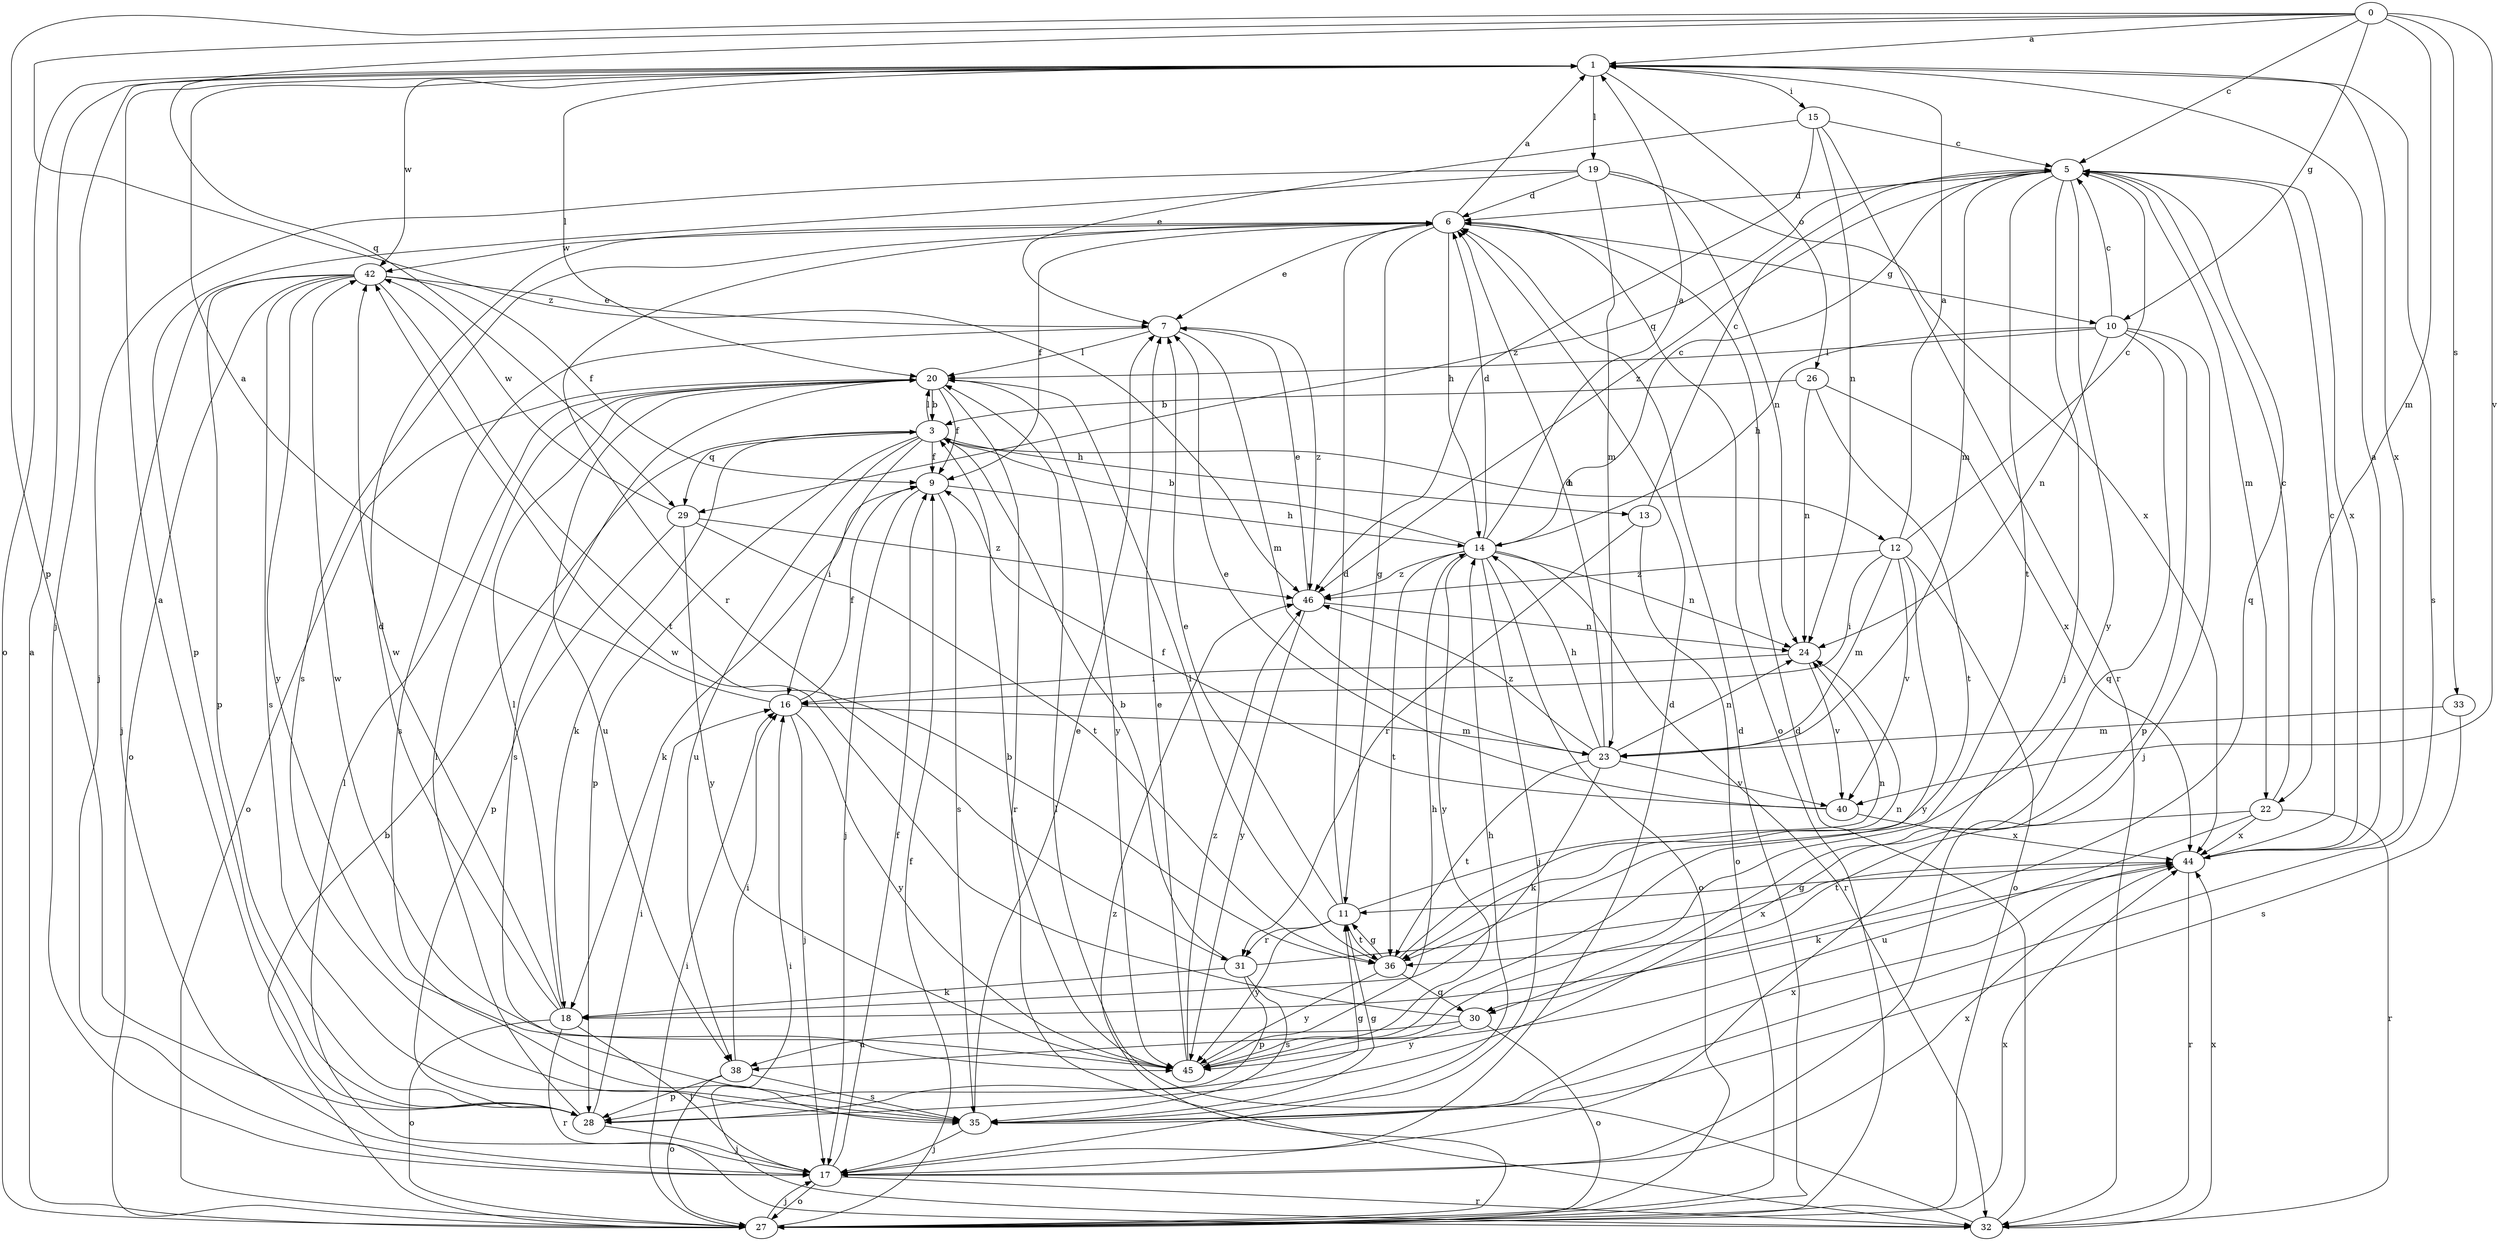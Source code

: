 strict digraph  {
0;
1;
3;
5;
6;
7;
9;
10;
11;
12;
13;
14;
15;
16;
17;
18;
19;
20;
22;
23;
24;
26;
27;
28;
29;
30;
31;
32;
33;
35;
36;
38;
40;
42;
44;
45;
46;
0 -> 1  [label=a];
0 -> 5  [label=c];
0 -> 10  [label=g];
0 -> 22  [label=m];
0 -> 28  [label=p];
0 -> 29  [label=q];
0 -> 33  [label=s];
0 -> 40  [label=v];
0 -> 46  [label=z];
1 -> 15  [label=i];
1 -> 17  [label=j];
1 -> 19  [label=l];
1 -> 20  [label=l];
1 -> 26  [label=o];
1 -> 27  [label=o];
1 -> 35  [label=s];
1 -> 42  [label=w];
1 -> 44  [label=x];
3 -> 9  [label=f];
3 -> 12  [label=h];
3 -> 13  [label=h];
3 -> 16  [label=i];
3 -> 18  [label=k];
3 -> 20  [label=l];
3 -> 28  [label=p];
3 -> 29  [label=q];
3 -> 38  [label=u];
5 -> 6  [label=d];
5 -> 17  [label=j];
5 -> 22  [label=m];
5 -> 23  [label=m];
5 -> 29  [label=q];
5 -> 30  [label=q];
5 -> 36  [label=t];
5 -> 44  [label=x];
5 -> 45  [label=y];
5 -> 46  [label=z];
6 -> 1  [label=a];
6 -> 7  [label=e];
6 -> 9  [label=f];
6 -> 10  [label=g];
6 -> 11  [label=g];
6 -> 14  [label=h];
6 -> 27  [label=o];
6 -> 31  [label=r];
6 -> 35  [label=s];
6 -> 42  [label=w];
7 -> 20  [label=l];
7 -> 23  [label=m];
7 -> 35  [label=s];
7 -> 46  [label=z];
9 -> 14  [label=h];
9 -> 17  [label=j];
9 -> 18  [label=k];
9 -> 35  [label=s];
10 -> 5  [label=c];
10 -> 14  [label=h];
10 -> 17  [label=j];
10 -> 20  [label=l];
10 -> 24  [label=n];
10 -> 28  [label=p];
10 -> 30  [label=q];
11 -> 6  [label=d];
11 -> 7  [label=e];
11 -> 24  [label=n];
11 -> 31  [label=r];
11 -> 36  [label=t];
11 -> 45  [label=y];
12 -> 1  [label=a];
12 -> 5  [label=c];
12 -> 16  [label=i];
12 -> 23  [label=m];
12 -> 27  [label=o];
12 -> 40  [label=v];
12 -> 45  [label=y];
12 -> 46  [label=z];
13 -> 5  [label=c];
13 -> 27  [label=o];
13 -> 31  [label=r];
14 -> 1  [label=a];
14 -> 3  [label=b];
14 -> 5  [label=c];
14 -> 6  [label=d];
14 -> 17  [label=j];
14 -> 24  [label=n];
14 -> 27  [label=o];
14 -> 32  [label=r];
14 -> 36  [label=t];
14 -> 45  [label=y];
14 -> 46  [label=z];
15 -> 5  [label=c];
15 -> 7  [label=e];
15 -> 24  [label=n];
15 -> 32  [label=r];
15 -> 46  [label=z];
16 -> 1  [label=a];
16 -> 9  [label=f];
16 -> 17  [label=j];
16 -> 23  [label=m];
16 -> 45  [label=y];
17 -> 6  [label=d];
17 -> 9  [label=f];
17 -> 20  [label=l];
17 -> 27  [label=o];
17 -> 32  [label=r];
17 -> 44  [label=x];
18 -> 6  [label=d];
18 -> 17  [label=j];
18 -> 20  [label=l];
18 -> 27  [label=o];
18 -> 32  [label=r];
18 -> 42  [label=w];
19 -> 6  [label=d];
19 -> 17  [label=j];
19 -> 23  [label=m];
19 -> 24  [label=n];
19 -> 28  [label=p];
19 -> 44  [label=x];
20 -> 3  [label=b];
20 -> 9  [label=f];
20 -> 27  [label=o];
20 -> 32  [label=r];
20 -> 35  [label=s];
20 -> 38  [label=u];
20 -> 45  [label=y];
22 -> 5  [label=c];
22 -> 32  [label=r];
22 -> 36  [label=t];
22 -> 38  [label=u];
22 -> 44  [label=x];
23 -> 6  [label=d];
23 -> 14  [label=h];
23 -> 18  [label=k];
23 -> 24  [label=n];
23 -> 36  [label=t];
23 -> 40  [label=v];
23 -> 46  [label=z];
24 -> 16  [label=i];
24 -> 40  [label=v];
26 -> 3  [label=b];
26 -> 24  [label=n];
26 -> 36  [label=t];
26 -> 44  [label=x];
27 -> 1  [label=a];
27 -> 3  [label=b];
27 -> 6  [label=d];
27 -> 9  [label=f];
27 -> 16  [label=i];
27 -> 17  [label=j];
27 -> 44  [label=x];
27 -> 46  [label=z];
28 -> 1  [label=a];
28 -> 11  [label=g];
28 -> 16  [label=i];
28 -> 17  [label=j];
28 -> 20  [label=l];
29 -> 28  [label=p];
29 -> 36  [label=t];
29 -> 42  [label=w];
29 -> 45  [label=y];
29 -> 46  [label=z];
30 -> 27  [label=o];
30 -> 38  [label=u];
30 -> 42  [label=w];
30 -> 45  [label=y];
31 -> 3  [label=b];
31 -> 18  [label=k];
31 -> 28  [label=p];
31 -> 35  [label=s];
31 -> 44  [label=x];
32 -> 6  [label=d];
32 -> 16  [label=i];
32 -> 20  [label=l];
32 -> 44  [label=x];
33 -> 23  [label=m];
33 -> 35  [label=s];
35 -> 7  [label=e];
35 -> 11  [label=g];
35 -> 14  [label=h];
35 -> 17  [label=j];
35 -> 44  [label=x];
36 -> 11  [label=g];
36 -> 20  [label=l];
36 -> 24  [label=n];
36 -> 30  [label=q];
36 -> 45  [label=y];
38 -> 16  [label=i];
38 -> 27  [label=o];
38 -> 28  [label=p];
38 -> 35  [label=s];
40 -> 7  [label=e];
40 -> 9  [label=f];
40 -> 44  [label=x];
42 -> 7  [label=e];
42 -> 9  [label=f];
42 -> 17  [label=j];
42 -> 27  [label=o];
42 -> 28  [label=p];
42 -> 35  [label=s];
42 -> 36  [label=t];
42 -> 45  [label=y];
44 -> 1  [label=a];
44 -> 5  [label=c];
44 -> 11  [label=g];
44 -> 18  [label=k];
44 -> 32  [label=r];
45 -> 3  [label=b];
45 -> 7  [label=e];
45 -> 14  [label=h];
45 -> 42  [label=w];
45 -> 46  [label=z];
46 -> 7  [label=e];
46 -> 24  [label=n];
46 -> 45  [label=y];
}
